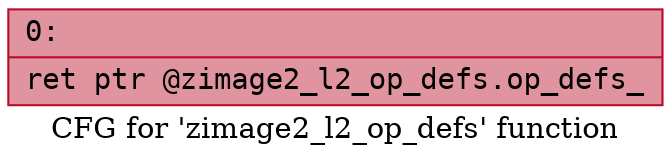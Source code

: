 digraph "CFG for 'zimage2_l2_op_defs' function" {
	label="CFG for 'zimage2_l2_op_defs' function";

	Node0x6000023d5f90 [shape=record,color="#b70d28ff", style=filled, fillcolor="#b70d2870" fontname="Courier",label="{0:\l|  ret ptr @zimage2_l2_op_defs.op_defs_\l}"];
}
